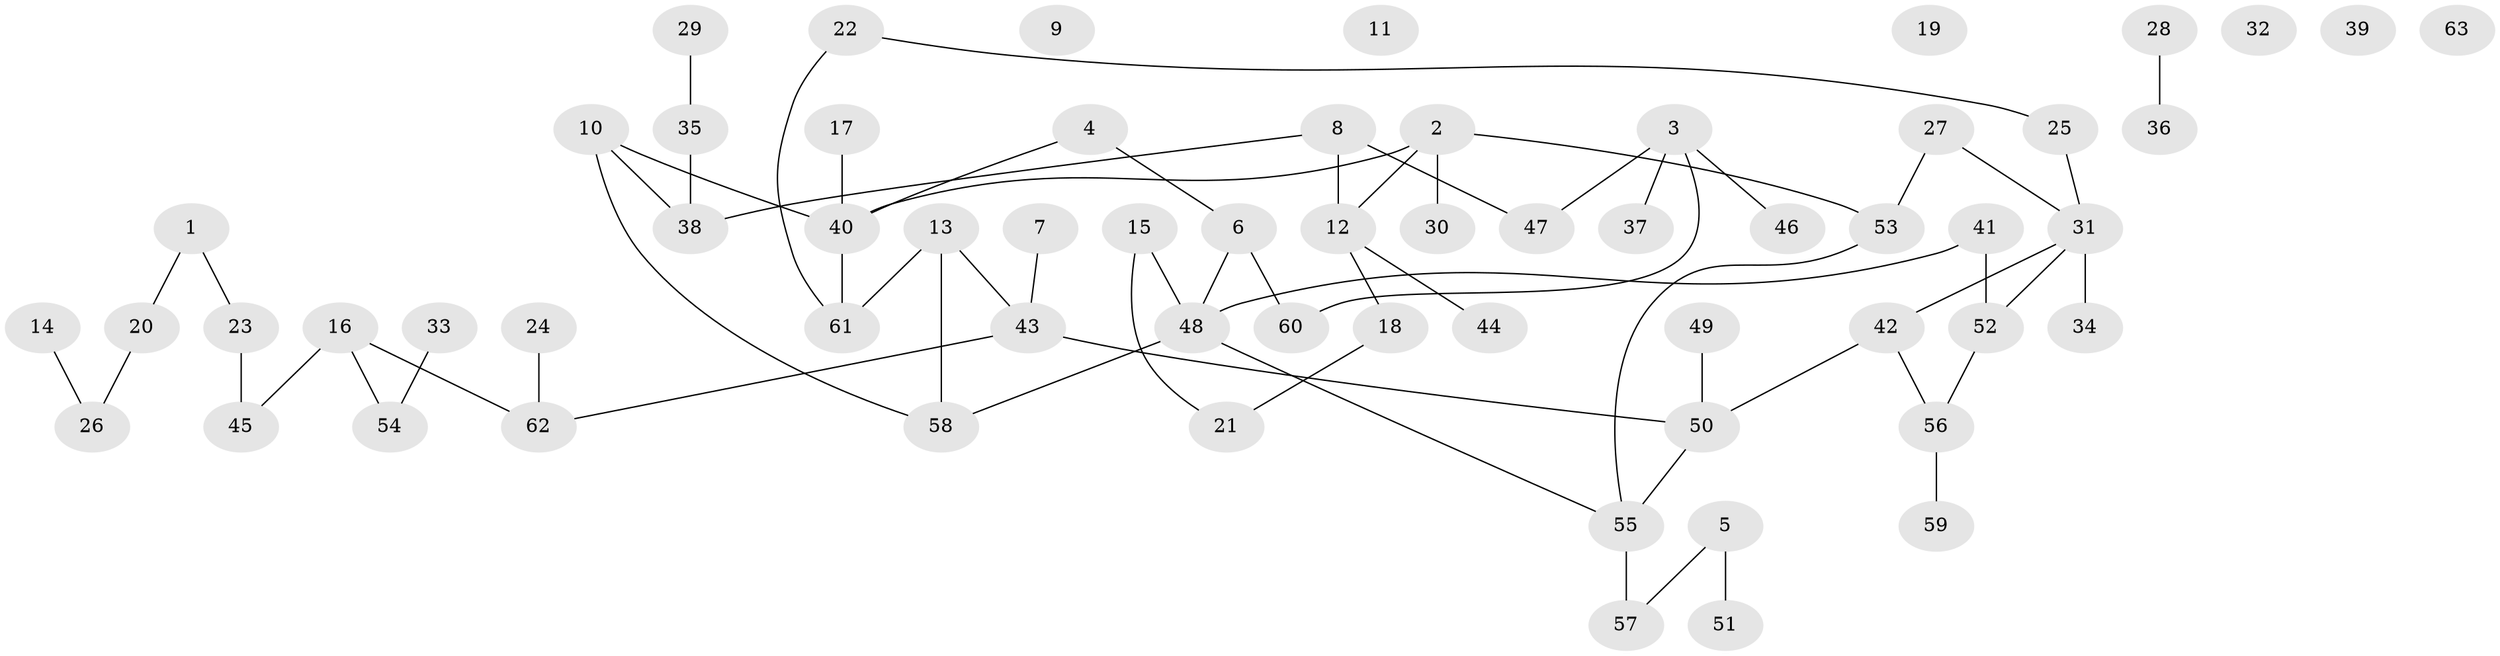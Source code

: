// coarse degree distribution, {2: 0.17857142857142858, 6: 0.03571428571428571, 7: 0.03571428571428571, 1: 0.25, 4: 0.10714285714285714, 0: 0.25, 5: 0.10714285714285714, 3: 0.03571428571428571}
// Generated by graph-tools (version 1.1) at 2025/16/03/04/25 18:16:33]
// undirected, 63 vertices, 66 edges
graph export_dot {
graph [start="1"]
  node [color=gray90,style=filled];
  1;
  2;
  3;
  4;
  5;
  6;
  7;
  8;
  9;
  10;
  11;
  12;
  13;
  14;
  15;
  16;
  17;
  18;
  19;
  20;
  21;
  22;
  23;
  24;
  25;
  26;
  27;
  28;
  29;
  30;
  31;
  32;
  33;
  34;
  35;
  36;
  37;
  38;
  39;
  40;
  41;
  42;
  43;
  44;
  45;
  46;
  47;
  48;
  49;
  50;
  51;
  52;
  53;
  54;
  55;
  56;
  57;
  58;
  59;
  60;
  61;
  62;
  63;
  1 -- 20;
  1 -- 23;
  2 -- 12;
  2 -- 30;
  2 -- 40;
  2 -- 53;
  3 -- 37;
  3 -- 46;
  3 -- 47;
  3 -- 60;
  4 -- 6;
  4 -- 40;
  5 -- 51;
  5 -- 57;
  6 -- 48;
  6 -- 60;
  7 -- 43;
  8 -- 12;
  8 -- 38;
  8 -- 47;
  10 -- 38;
  10 -- 40;
  10 -- 58;
  12 -- 18;
  12 -- 44;
  13 -- 43;
  13 -- 58;
  13 -- 61;
  14 -- 26;
  15 -- 21;
  15 -- 48;
  16 -- 45;
  16 -- 54;
  16 -- 62;
  17 -- 40;
  18 -- 21;
  20 -- 26;
  22 -- 25;
  22 -- 61;
  23 -- 45;
  24 -- 62;
  25 -- 31;
  27 -- 31;
  27 -- 53;
  28 -- 36;
  29 -- 35;
  31 -- 34;
  31 -- 42;
  31 -- 52;
  33 -- 54;
  35 -- 38;
  40 -- 61;
  41 -- 48;
  41 -- 52;
  42 -- 50;
  42 -- 56;
  43 -- 50;
  43 -- 62;
  48 -- 55;
  48 -- 58;
  49 -- 50;
  50 -- 55;
  52 -- 56;
  53 -- 55;
  55 -- 57;
  56 -- 59;
}
